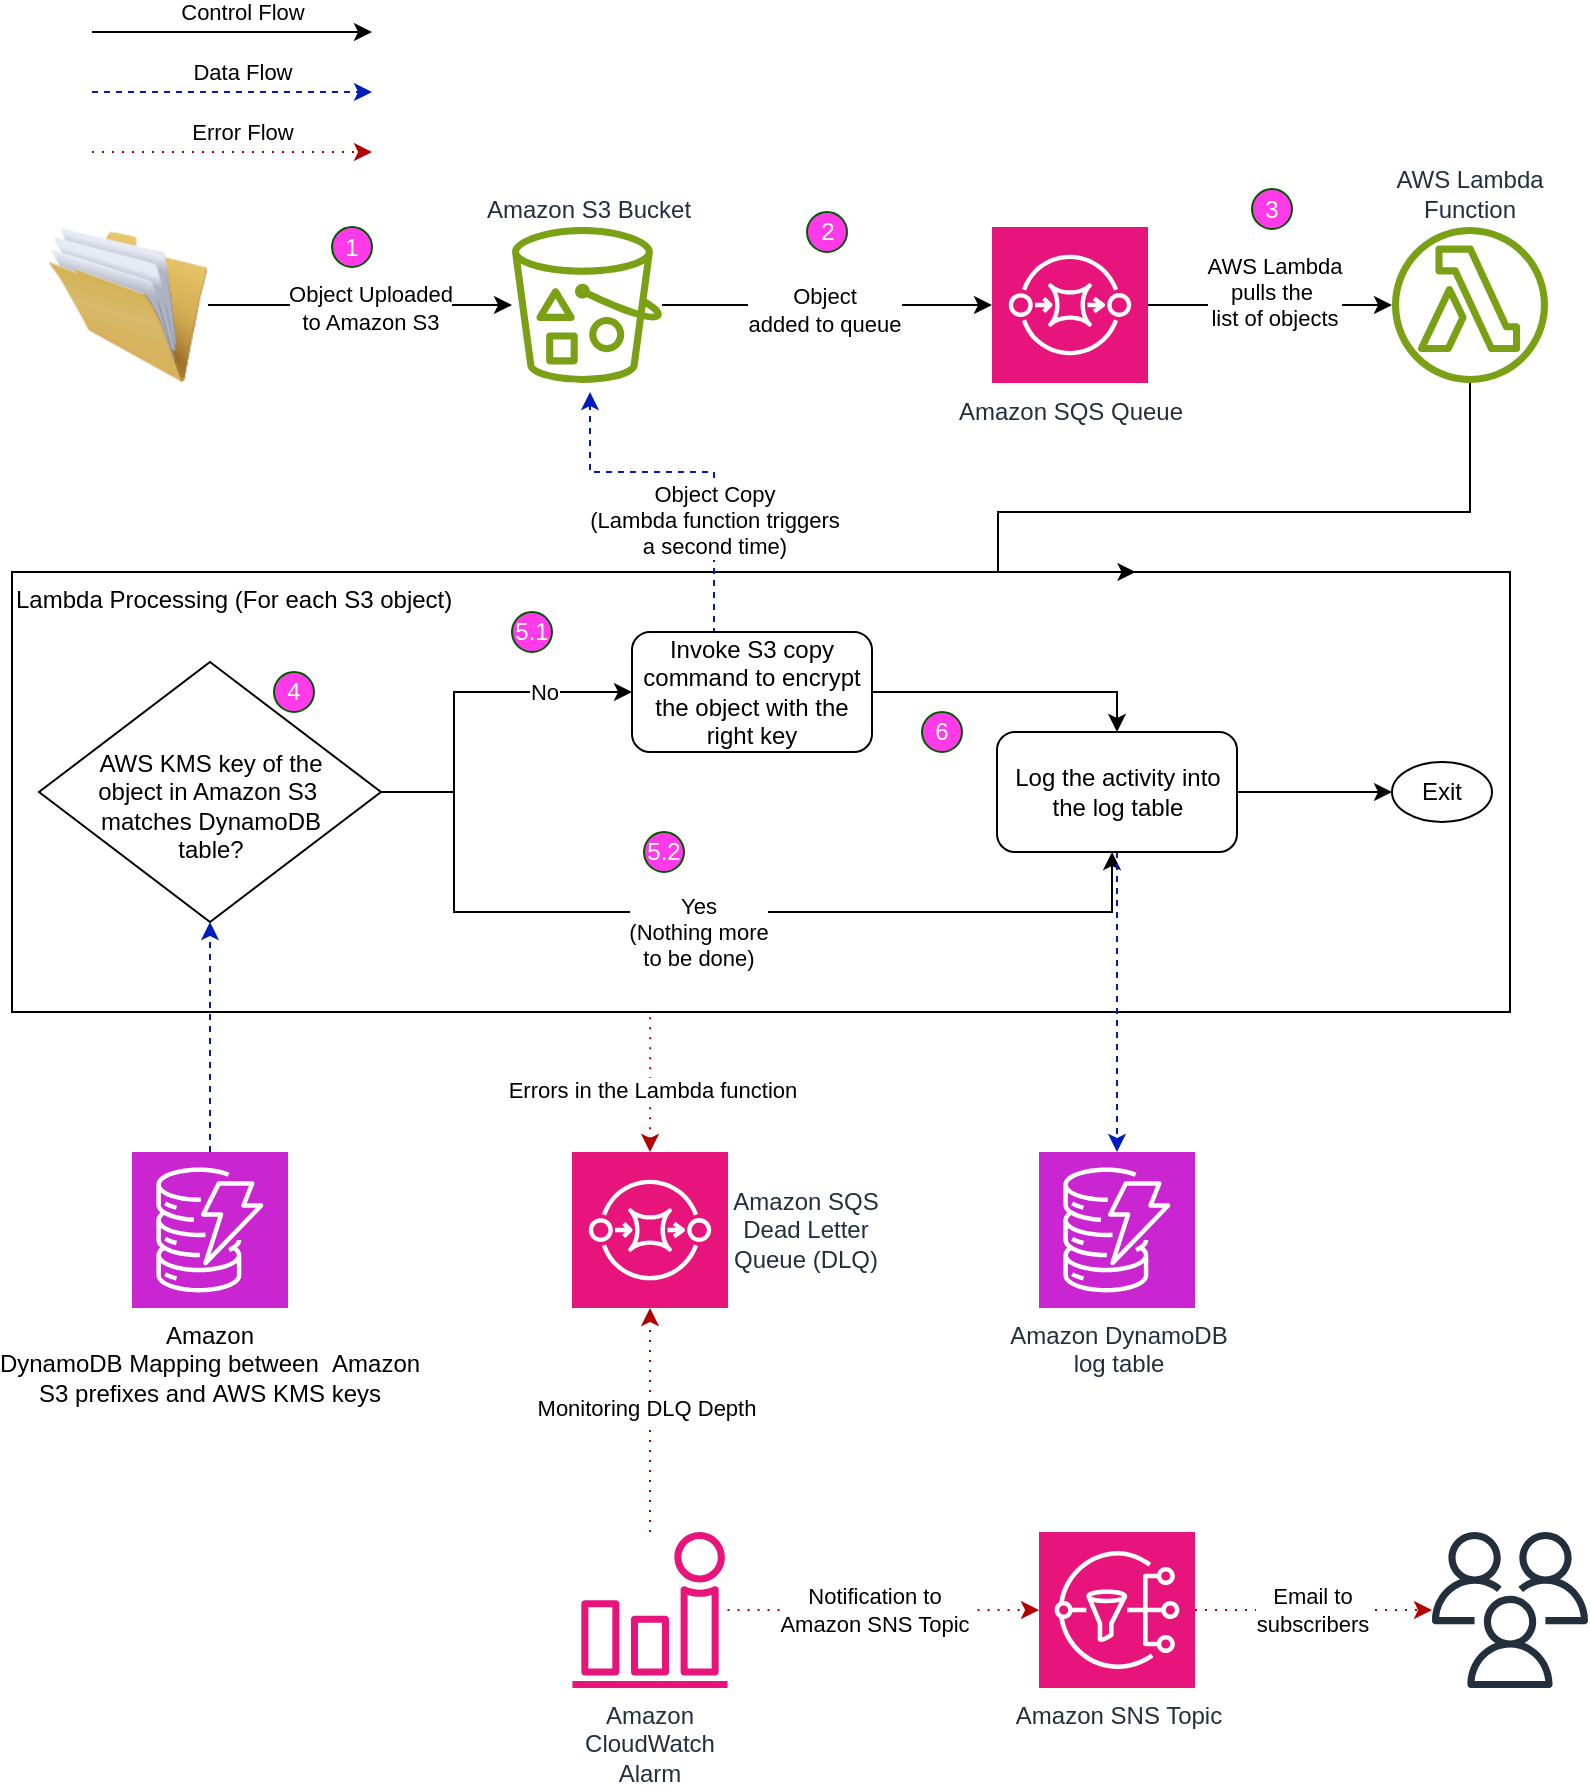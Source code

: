 <mxfile version="21.7.4" type="device">
  <diagram name="Page-1" id="md67o6z-KGEzQmAd9ywH">
    <mxGraphModel dx="954" dy="519" grid="1" gridSize="10" guides="1" tooltips="1" connect="1" arrows="1" fold="1" page="1" pageScale="1" pageWidth="850" pageHeight="1100" math="0" shadow="0">
      <root>
        <mxCell id="0" />
        <mxCell id="1" parent="0" />
        <mxCell id="-wBVPvwHCN07OriVQO4T-7" value="" style="edgeStyle=orthogonalEdgeStyle;rounded=0;orthogonalLoop=1;jettySize=auto;html=1;" parent="1" source="Fao_oVK_3mg0VGX6P_kk-3" target="Fao_oVK_3mg0VGX6P_kk-1" edge="1">
          <mxGeometry relative="1" as="geometry">
            <mxPoint x="517" y="266.5" as="targetPoint" />
            <mxPoint x="358" y="266.5" as="sourcePoint" />
          </mxGeometry>
        </mxCell>
        <mxCell id="-wBVPvwHCN07OriVQO4T-8" value="&lt;div&gt;Object&lt;/div&gt;&lt;div&gt;added to queue&lt;/div&gt;" style="edgeLabel;html=1;align=center;verticalAlign=middle;resizable=0;points=[];" parent="-wBVPvwHCN07OriVQO4T-7" vertex="1" connectable="0">
          <mxGeometry x="-0.216" y="-2" relative="1" as="geometry">
            <mxPoint x="16" as="offset" />
          </mxGeometry>
        </mxCell>
        <mxCell id="-wBVPvwHCN07OriVQO4T-2" value="" style="image;html=1;image=img/lib/clip_art/general/Full_Folder_128x128.png" parent="1" vertex="1">
          <mxGeometry x="48" y="226.5" width="80" height="80" as="geometry" />
        </mxCell>
        <mxCell id="-wBVPvwHCN07OriVQO4T-3" value="" style="endArrow=classic;html=1;rounded=0;exitX=1;exitY=0.5;exitDx=0;exitDy=0;" parent="1" source="-wBVPvwHCN07OriVQO4T-2" target="Fao_oVK_3mg0VGX6P_kk-3" edge="1">
          <mxGeometry width="50" height="50" relative="1" as="geometry">
            <mxPoint x="420" y="297.5" as="sourcePoint" />
            <mxPoint x="280" y="266.5" as="targetPoint" />
          </mxGeometry>
        </mxCell>
        <mxCell id="-wBVPvwHCN07OriVQO4T-4" value="&lt;div&gt;Object Uploaded&lt;/div&gt;&lt;div&gt;to Amazon S3&lt;/div&gt;" style="edgeLabel;html=1;align=center;verticalAlign=middle;resizable=0;points=[];" parent="-wBVPvwHCN07OriVQO4T-3" vertex="1" connectable="0">
          <mxGeometry x="0.06" y="-1" relative="1" as="geometry">
            <mxPoint as="offset" />
          </mxGeometry>
        </mxCell>
        <mxCell id="-wBVPvwHCN07OriVQO4T-22" style="edgeStyle=orthogonalEdgeStyle;rounded=0;orthogonalLoop=1;jettySize=auto;html=1;entryX=0.75;entryY=0;entryDx=0;entryDy=0;" parent="1" source="-wBVPvwHCN07OriVQO4T-9" target="-wBVPvwHCN07OriVQO4T-21" edge="1">
          <mxGeometry relative="1" as="geometry">
            <Array as="points">
              <mxPoint x="759" y="370" />
              <mxPoint x="523" y="370" />
              <mxPoint x="523" y="400" />
            </Array>
          </mxGeometry>
        </mxCell>
        <mxCell id="-wBVPvwHCN07OriVQO4T-9" value="AWS Lambda Function" style="sketch=0;outlineConnect=0;fontColor=#232F3E;gradientColor=none;fillColor=#7AA116;strokeColor=none;dashed=0;verticalLabelPosition=top;verticalAlign=bottom;align=center;html=1;fontSize=12;fontStyle=0;aspect=fixed;pointerEvents=1;shape=mxgraph.aws4.lambda_function;whiteSpace=wrap;labelPosition=center;" parent="1" vertex="1">
          <mxGeometry x="720" y="227.5" width="78" height="78" as="geometry" />
        </mxCell>
        <mxCell id="-wBVPvwHCN07OriVQO4T-12" value="" style="endArrow=classic;html=1;rounded=0;" parent="1" source="Fao_oVK_3mg0VGX6P_kk-1" target="-wBVPvwHCN07OriVQO4T-9" edge="1">
          <mxGeometry width="50" height="50" relative="1" as="geometry">
            <mxPoint x="593.5" y="266.5" as="sourcePoint" />
            <mxPoint x="670" y="260" as="targetPoint" />
          </mxGeometry>
        </mxCell>
        <mxCell id="-wBVPvwHCN07OriVQO4T-13" value="&lt;div&gt;AWS Lambda&lt;/div&gt;&lt;div&gt;pulls the&amp;nbsp;&lt;/div&gt;&lt;div&gt;list of objects&lt;/div&gt;" style="edgeLabel;html=1;align=center;verticalAlign=middle;resizable=0;points=[];" parent="-wBVPvwHCN07OriVQO4T-12" vertex="1" connectable="0">
          <mxGeometry x="0.243" y="2" relative="1" as="geometry">
            <mxPoint x="-13" y="-5" as="offset" />
          </mxGeometry>
        </mxCell>
        <mxCell id="-wBVPvwHCN07OriVQO4T-15" value="1" style="ellipse;whiteSpace=wrap;html=1;aspect=fixed;fillColor=#ff3ae8;strokeColor=#005700;fontColor=#ffffff;" parent="1" vertex="1">
          <mxGeometry x="190" y="227.5" width="20" height="20" as="geometry" />
        </mxCell>
        <mxCell id="A_8lDiOG-Rwr8X170_Jl-8" value="" style="edgeStyle=orthogonalEdgeStyle;rounded=0;orthogonalLoop=1;jettySize=auto;html=1;fillColor=#e51400;strokeColor=#B20000;exitX=0.426;exitY=1.012;exitDx=0;exitDy=0;exitPerimeter=0;dashed=1;dashPattern=1 4;entryX=0.5;entryY=0;entryDx=0;entryDy=0;entryPerimeter=0;" parent="1" source="-wBVPvwHCN07OriVQO4T-21" target="Fao_oVK_3mg0VGX6P_kk-5" edge="1">
          <mxGeometry relative="1" as="geometry">
            <mxPoint x="348.265" y="720" as="targetPoint" />
          </mxGeometry>
        </mxCell>
        <mxCell id="A_8lDiOG-Rwr8X170_Jl-9" value="Errors in the Lambda function" style="edgeLabel;html=1;align=center;verticalAlign=middle;resizable=0;points=[];" parent="A_8lDiOG-Rwr8X170_Jl-8" vertex="1" connectable="0">
          <mxGeometry x="0.074" y="1" relative="1" as="geometry">
            <mxPoint as="offset" />
          </mxGeometry>
        </mxCell>
        <mxCell id="-wBVPvwHCN07OriVQO4T-21" value="Lambda Processing (For each S3 object)" style="rounded=0;whiteSpace=wrap;html=1;align=left;verticalAlign=top;fillColor=none;" parent="1" vertex="1">
          <mxGeometry x="30" y="400" width="749" height="220" as="geometry" />
        </mxCell>
        <mxCell id="-wBVPvwHCN07OriVQO4T-18" value="2" style="ellipse;whiteSpace=wrap;html=1;aspect=fixed;fillColor=#ff3ae8;strokeColor=#005700;fontColor=#ffffff;" parent="1" vertex="1">
          <mxGeometry x="427.5" y="220" width="20" height="20" as="geometry" />
        </mxCell>
        <mxCell id="-wBVPvwHCN07OriVQO4T-19" value="3" style="ellipse;whiteSpace=wrap;html=1;aspect=fixed;fillColor=#ff3ae8;strokeColor=#005700;fontColor=#ffffff;" parent="1" vertex="1">
          <mxGeometry x="650" y="208.5" width="20" height="20" as="geometry" />
        </mxCell>
        <mxCell id="-wBVPvwHCN07OriVQO4T-27" value="" style="edgeStyle=orthogonalEdgeStyle;rounded=0;orthogonalLoop=1;jettySize=auto;html=1;strokeColor=#001DBC;fillColor=#0050ef;dashed=1;" parent="1" source="Fao_oVK_3mg0VGX6P_kk-6" target="-wBVPvwHCN07OriVQO4T-24" edge="1">
          <mxGeometry relative="1" as="geometry">
            <mxPoint x="129" y="666" as="sourcePoint" />
          </mxGeometry>
        </mxCell>
        <mxCell id="-wBVPvwHCN07OriVQO4T-35" value="" style="edgeStyle=orthogonalEdgeStyle;rounded=0;orthogonalLoop=1;jettySize=auto;html=1;" parent="1" source="-wBVPvwHCN07OriVQO4T-24" target="-wBVPvwHCN07OriVQO4T-32" edge="1">
          <mxGeometry relative="1" as="geometry">
            <Array as="points">
              <mxPoint x="251" y="510" />
              <mxPoint x="251" y="570" />
              <mxPoint x="580" y="570" />
            </Array>
            <mxPoint x="580" y="540" as="targetPoint" />
          </mxGeometry>
        </mxCell>
        <mxCell id="-wBVPvwHCN07OriVQO4T-53" value="&lt;div&gt;Yes&lt;/div&gt;&lt;div&gt;(Nothing more&lt;/div&gt;&lt;div&gt;to be done)&lt;br&gt;&lt;/div&gt;" style="edgeLabel;html=1;align=center;verticalAlign=middle;resizable=0;points=[];" parent="-wBVPvwHCN07OriVQO4T-35" vertex="1" connectable="0">
          <mxGeometry x="-0.444" y="2" relative="1" as="geometry">
            <mxPoint x="92" y="12" as="offset" />
          </mxGeometry>
        </mxCell>
        <mxCell id="-wBVPvwHCN07OriVQO4T-37" value="" style="edgeStyle=orthogonalEdgeStyle;rounded=0;orthogonalLoop=1;jettySize=auto;html=1;" parent="1" source="-wBVPvwHCN07OriVQO4T-24" target="-wBVPvwHCN07OriVQO4T-38" edge="1">
          <mxGeometry relative="1" as="geometry">
            <mxPoint x="293" y="460" as="targetPoint" />
            <Array as="points">
              <mxPoint x="251" y="510" />
              <mxPoint x="251" y="460" />
            </Array>
          </mxGeometry>
        </mxCell>
        <mxCell id="-wBVPvwHCN07OriVQO4T-52" value="No" style="edgeLabel;html=1;align=center;verticalAlign=middle;resizable=0;points=[];" parent="-wBVPvwHCN07OriVQO4T-37" vertex="1" connectable="0">
          <mxGeometry x="0.145" y="-2" relative="1" as="geometry">
            <mxPoint x="31" y="-2" as="offset" />
          </mxGeometry>
        </mxCell>
        <mxCell id="-wBVPvwHCN07OriVQO4T-24" value="&lt;div&gt;&lt;br&gt;&lt;/div&gt;&lt;div&gt;AWS KMS key of the&lt;/div&gt;&lt;div&gt;object in Amazon S3&amp;nbsp;&lt;/div&gt;&lt;div&gt;matches DynamoDB&lt;/div&gt;&lt;div&gt;table?&lt;/div&gt;" style="rhombus;whiteSpace=wrap;html=1;" parent="1" vertex="1">
          <mxGeometry x="43.5" y="445" width="171" height="130" as="geometry" />
        </mxCell>
        <mxCell id="-wBVPvwHCN07OriVQO4T-47" value="" style="edgeStyle=orthogonalEdgeStyle;rounded=0;orthogonalLoop=1;jettySize=auto;html=1;strokeColor=#001DBC;fillColor=#0050ef;entryX=0.5;entryY=0;entryDx=0;entryDy=0;entryPerimeter=0;dashed=1;" parent="1" source="-wBVPvwHCN07OriVQO4T-32" target="Fao_oVK_3mg0VGX6P_kk-4" edge="1">
          <mxGeometry relative="1" as="geometry">
            <mxPoint x="582.5" y="690" as="targetPoint" />
          </mxGeometry>
        </mxCell>
        <mxCell id="-wBVPvwHCN07OriVQO4T-32" value="&lt;div&gt;Log the activity into the log table&lt;/div&gt;" style="rounded=1;whiteSpace=wrap;html=1;" parent="1" vertex="1">
          <mxGeometry x="522.5" y="480" width="120" height="60" as="geometry" />
        </mxCell>
        <mxCell id="-wBVPvwHCN07OriVQO4T-44" value="" style="edgeStyle=orthogonalEdgeStyle;rounded=0;orthogonalLoop=1;jettySize=auto;html=1;entryX=0.5;entryY=0;entryDx=0;entryDy=0;" parent="1" source="-wBVPvwHCN07OriVQO4T-38" target="-wBVPvwHCN07OriVQO4T-32" edge="1">
          <mxGeometry relative="1" as="geometry">
            <mxPoint x="493" y="460" as="targetPoint" />
          </mxGeometry>
        </mxCell>
        <mxCell id="-wBVPvwHCN07OriVQO4T-50" value="" style="edgeStyle=orthogonalEdgeStyle;rounded=0;orthogonalLoop=1;jettySize=auto;html=1;exitX=0.5;exitY=0;exitDx=0;exitDy=0;strokeColor=#001DBC;fillColor=#0050ef;dashed=1;" parent="1" source="-wBVPvwHCN07OriVQO4T-38" edge="1">
          <mxGeometry relative="1" as="geometry">
            <mxPoint x="319" y="310" as="targetPoint" />
            <Array as="points">
              <mxPoint x="381" y="350" />
              <mxPoint x="319" y="350" />
            </Array>
          </mxGeometry>
        </mxCell>
        <mxCell id="-wBVPvwHCN07OriVQO4T-51" value="&lt;div&gt;Object Copy&lt;/div&gt;&lt;div&gt;(Lambda function triggers&lt;/div&gt;&lt;div&gt;a second time)&lt;/div&gt;" style="edgeLabel;html=1;align=center;verticalAlign=middle;resizable=0;points=[];" parent="-wBVPvwHCN07OriVQO4T-50" vertex="1" connectable="0">
          <mxGeometry x="-0.421" y="-2" relative="1" as="geometry">
            <mxPoint x="-2" y="-17" as="offset" />
          </mxGeometry>
        </mxCell>
        <mxCell id="-wBVPvwHCN07OriVQO4T-38" value="Invoke S3 copy command to encrypt the object with the right key" style="rounded=1;whiteSpace=wrap;html=1;" parent="1" vertex="1">
          <mxGeometry x="340" y="430" width="120" height="60" as="geometry" />
        </mxCell>
        <mxCell id="-wBVPvwHCN07OriVQO4T-39" value="4" style="ellipse;whiteSpace=wrap;html=1;aspect=fixed;fillColor=#ff3ae8;strokeColor=#005700;fontColor=#ffffff;" parent="1" vertex="1">
          <mxGeometry x="161" y="450" width="20" height="20" as="geometry" />
        </mxCell>
        <mxCell id="-wBVPvwHCN07OriVQO4T-40" value="5.1" style="ellipse;whiteSpace=wrap;html=1;aspect=fixed;fillColor=#ff3ae8;strokeColor=#005700;fontColor=#ffffff;" parent="1" vertex="1">
          <mxGeometry x="280" y="420" width="20" height="20" as="geometry" />
        </mxCell>
        <mxCell id="-wBVPvwHCN07OriVQO4T-42" value="5.2" style="ellipse;whiteSpace=wrap;html=1;aspect=fixed;fillColor=#ff3ae8;strokeColor=#005700;fontColor=#ffffff;" parent="1" vertex="1">
          <mxGeometry x="346" y="530" width="20" height="20" as="geometry" />
        </mxCell>
        <mxCell id="-wBVPvwHCN07OriVQO4T-49" value="6" style="ellipse;whiteSpace=wrap;html=1;aspect=fixed;fillColor=#ff3ae8;strokeColor=#005700;fontColor=#ffffff;" parent="1" vertex="1">
          <mxGeometry x="485" y="470" width="20" height="20" as="geometry" />
        </mxCell>
        <mxCell id="h_5dXG6NQXzy11Per7Oq-6" value="Exit" style="ellipse;whiteSpace=wrap;html=1;" parent="1" vertex="1">
          <mxGeometry x="720" y="495" width="50" height="30" as="geometry" />
        </mxCell>
        <mxCell id="h_5dXG6NQXzy11Per7Oq-8" value="" style="edgeStyle=orthogonalEdgeStyle;rounded=0;orthogonalLoop=1;jettySize=auto;html=1;entryX=0;entryY=0.5;entryDx=0;entryDy=0;" parent="1" source="-wBVPvwHCN07OriVQO4T-32" target="h_5dXG6NQXzy11Per7Oq-6" edge="1">
          <mxGeometry relative="1" as="geometry">
            <mxPoint x="783" y="505" as="targetPoint" />
            <mxPoint x="734" y="570" as="sourcePoint" />
          </mxGeometry>
        </mxCell>
        <mxCell id="A_8lDiOG-Rwr8X170_Jl-17" value="" style="edgeStyle=orthogonalEdgeStyle;rounded=0;orthogonalLoop=1;jettySize=auto;html=1;fillColor=#e51400;strokeColor=#B20000;dashed=1;dashPattern=1 4;" parent="1" source="A_8lDiOG-Rwr8X170_Jl-1" target="A_8lDiOG-Rwr8X170_Jl-19" edge="1">
          <mxGeometry relative="1" as="geometry" />
        </mxCell>
        <mxCell id="A_8lDiOG-Rwr8X170_Jl-18" value="&lt;div&gt;Email to&lt;/div&gt;&lt;div&gt;subscribers&lt;/div&gt;" style="edgeLabel;html=1;align=center;verticalAlign=middle;resizable=0;points=[];" parent="A_8lDiOG-Rwr8X170_Jl-17" vertex="1" connectable="0">
          <mxGeometry x="-0.015" relative="1" as="geometry">
            <mxPoint as="offset" />
          </mxGeometry>
        </mxCell>
        <mxCell id="A_8lDiOG-Rwr8X170_Jl-1" value="Amazon SNS Topic" style="sketch=0;points=[[0,0,0],[0.25,0,0],[0.5,0,0],[0.75,0,0],[1,0,0],[0,1,0],[0.25,1,0],[0.5,1,0],[0.75,1,0],[1,1,0],[0,0.25,0],[0,0.5,0],[0,0.75,0],[1,0.25,0],[1,0.5,0],[1,0.75,0]];outlineConnect=0;fontColor=#232F3E;fillColor=#E7157B;strokeColor=#ffffff;dashed=0;verticalLabelPosition=bottom;verticalAlign=top;align=center;html=1;fontSize=12;fontStyle=0;aspect=fixed;shape=mxgraph.aws4.resourceIcon;resIcon=mxgraph.aws4.sns;" parent="1" vertex="1">
          <mxGeometry x="543.5" y="880" width="78" height="78" as="geometry" />
        </mxCell>
        <mxCell id="A_8lDiOG-Rwr8X170_Jl-13" value="" style="edgeStyle=orthogonalEdgeStyle;rounded=0;orthogonalLoop=1;jettySize=auto;html=1;fillColor=#e51400;strokeColor=#B20000;dashed=1;dashPattern=1 4;" parent="1" source="A_8lDiOG-Rwr8X170_Jl-11" target="A_8lDiOG-Rwr8X170_Jl-1" edge="1">
          <mxGeometry relative="1" as="geometry" />
        </mxCell>
        <mxCell id="A_8lDiOG-Rwr8X170_Jl-14" value="&lt;div&gt;Notification to&lt;/div&gt;&lt;div&gt;Amazon SNS Topic&lt;/div&gt;" style="edgeLabel;html=1;align=center;verticalAlign=middle;resizable=0;points=[];" parent="A_8lDiOG-Rwr8X170_Jl-13" vertex="1" connectable="0">
          <mxGeometry x="0.198" y="-2" relative="1" as="geometry">
            <mxPoint x="-21" y="-2" as="offset" />
          </mxGeometry>
        </mxCell>
        <mxCell id="A_8lDiOG-Rwr8X170_Jl-11" value="&lt;div&gt;Amazon CloudWatch Alarm&lt;/div&gt;" style="sketch=0;outlineConnect=0;fontColor=#232F3E;gradientColor=none;fillColor=#E7157B;strokeColor=none;dashed=0;verticalLabelPosition=bottom;verticalAlign=top;align=center;html=1;fontSize=12;fontStyle=0;aspect=fixed;pointerEvents=1;shape=mxgraph.aws4.alarm;whiteSpace=wrap;" parent="1" vertex="1">
          <mxGeometry x="310" y="880" width="78" height="78" as="geometry" />
        </mxCell>
        <mxCell id="A_8lDiOG-Rwr8X170_Jl-19" value="" style="sketch=0;outlineConnect=0;fontColor=#232F3E;gradientColor=none;fillColor=#232F3D;strokeColor=none;dashed=0;verticalLabelPosition=bottom;verticalAlign=top;align=center;html=1;fontSize=12;fontStyle=0;aspect=fixed;pointerEvents=1;shape=mxgraph.aws4.users;" parent="1" vertex="1">
          <mxGeometry x="740" y="880" width="78" height="78" as="geometry" />
        </mxCell>
        <mxCell id="A_8lDiOG-Rwr8X170_Jl-22" value="" style="edgeStyle=orthogonalEdgeStyle;rounded=0;orthogonalLoop=1;jettySize=auto;html=1;" parent="1" edge="1">
          <mxGeometry relative="1" as="geometry">
            <mxPoint x="210" y="130" as="targetPoint" />
            <mxPoint x="70" y="130" as="sourcePoint" />
          </mxGeometry>
        </mxCell>
        <mxCell id="A_8lDiOG-Rwr8X170_Jl-23" value="&lt;div&gt;Control Flow&lt;/div&gt;" style="edgeLabel;html=1;align=center;verticalAlign=middle;resizable=0;points=[];" parent="A_8lDiOG-Rwr8X170_Jl-22" vertex="1" connectable="0">
          <mxGeometry x="-0.216" y="-2" relative="1" as="geometry">
            <mxPoint x="20" y="-12" as="offset" />
          </mxGeometry>
        </mxCell>
        <mxCell id="A_8lDiOG-Rwr8X170_Jl-24" value="" style="edgeStyle=orthogonalEdgeStyle;rounded=0;orthogonalLoop=1;jettySize=auto;html=1;strokeColor=#001DBC;fillColor=#0050ef;strokeWidth=1;dashed=1;" parent="1" edge="1">
          <mxGeometry relative="1" as="geometry">
            <mxPoint x="210" y="160" as="targetPoint" />
            <mxPoint x="70" y="160" as="sourcePoint" />
          </mxGeometry>
        </mxCell>
        <mxCell id="A_8lDiOG-Rwr8X170_Jl-25" value="&lt;div&gt;Data Flow&lt;/div&gt;" style="edgeLabel;html=1;align=center;verticalAlign=middle;resizable=0;points=[];" parent="A_8lDiOG-Rwr8X170_Jl-24" vertex="1" connectable="0">
          <mxGeometry x="-0.216" y="-2" relative="1" as="geometry">
            <mxPoint x="20" y="-12" as="offset" />
          </mxGeometry>
        </mxCell>
        <mxCell id="A_8lDiOG-Rwr8X170_Jl-26" value="" style="edgeStyle=orthogonalEdgeStyle;rounded=0;orthogonalLoop=1;jettySize=auto;html=1;strokeColor=#B20000;fillColor=#e51400;dashed=1;dashPattern=1 4;" parent="1" edge="1">
          <mxGeometry relative="1" as="geometry">
            <mxPoint x="210" y="190" as="targetPoint" />
            <mxPoint x="70" y="190" as="sourcePoint" />
          </mxGeometry>
        </mxCell>
        <mxCell id="A_8lDiOG-Rwr8X170_Jl-27" value="Error Flow" style="edgeLabel;html=1;align=center;verticalAlign=middle;resizable=0;points=[];" parent="A_8lDiOG-Rwr8X170_Jl-26" vertex="1" connectable="0">
          <mxGeometry x="-0.216" y="-2" relative="1" as="geometry">
            <mxPoint x="20" y="-12" as="offset" />
          </mxGeometry>
        </mxCell>
        <mxCell id="Fao_oVK_3mg0VGX6P_kk-1" value="Amazon SQS Queue" style="sketch=0;points=[[0,0,0],[0.25,0,0],[0.5,0,0],[0.75,0,0],[1,0,0],[0,1,0],[0.25,1,0],[0.5,1,0],[0.75,1,0],[1,1,0],[0,0.25,0],[0,0.5,0],[0,0.75,0],[1,0.25,0],[1,0.5,0],[1,0.75,0]];outlineConnect=0;fontColor=#232F3E;fillColor=#E7157B;strokeColor=#ffffff;dashed=0;verticalLabelPosition=bottom;verticalAlign=top;align=center;html=1;fontSize=12;fontStyle=0;aspect=fixed;shape=mxgraph.aws4.resourceIcon;resIcon=mxgraph.aws4.sqs;" parent="1" vertex="1">
          <mxGeometry x="520" y="227.5" width="78" height="78" as="geometry" />
        </mxCell>
        <mxCell id="Fao_oVK_3mg0VGX6P_kk-3" value="Amazon S3 Bucket" style="sketch=0;outlineConnect=0;fontColor=#232F3E;gradientColor=none;fillColor=#7AA116;strokeColor=none;dashed=0;verticalLabelPosition=top;verticalAlign=bottom;align=center;html=1;fontSize=12;fontStyle=0;aspect=fixed;pointerEvents=1;shape=mxgraph.aws4.bucket_with_objects;labelPosition=center;" parent="1" vertex="1">
          <mxGeometry x="280" y="227.5" width="75" height="78" as="geometry" />
        </mxCell>
        <mxCell id="Fao_oVK_3mg0VGX6P_kk-4" value="Amazon DynamoDB&lt;br&gt;log table" style="sketch=0;points=[[0,0,0],[0.25,0,0],[0.5,0,0],[0.75,0,0],[1,0,0],[0,1,0],[0.25,1,0],[0.5,1,0],[0.75,1,0],[1,1,0],[0,0.25,0],[0,0.5,0],[0,0.75,0],[1,0.25,0],[1,0.5,0],[1,0.75,0]];outlineConnect=0;fontColor=#232F3E;fillColor=#C925D1;strokeColor=#ffffff;dashed=0;verticalLabelPosition=bottom;verticalAlign=top;align=center;html=1;fontSize=12;fontStyle=0;aspect=fixed;shape=mxgraph.aws4.resourceIcon;resIcon=mxgraph.aws4.dynamodb;" parent="1" vertex="1">
          <mxGeometry x="543.5" y="690" width="78" height="78" as="geometry" />
        </mxCell>
        <mxCell id="Fao_oVK_3mg0VGX6P_kk-5" value="Amazon SQS Dead Letter Queue (DLQ)" style="sketch=0;points=[[0,0,0],[0.25,0,0],[0.5,0,0],[0.75,0,0],[1,0,0],[0,1,0],[0.25,1,0],[0.5,1,0],[0.75,1,0],[1,1,0],[0,0.25,0],[0,0.5,0],[0,0.75,0],[1,0.25,0],[1,0.5,0],[1,0.75,0]];outlineConnect=0;fontColor=#232F3E;fillColor=#E7157B;strokeColor=#ffffff;dashed=0;verticalLabelPosition=middle;verticalAlign=middle;align=center;html=1;fontSize=12;fontStyle=0;aspect=fixed;shape=mxgraph.aws4.resourceIcon;resIcon=mxgraph.aws4.sqs;whiteSpace=wrap;labelPosition=right;" parent="1" vertex="1">
          <mxGeometry x="310" y="690" width="78" height="78" as="geometry" />
        </mxCell>
        <mxCell id="Fao_oVK_3mg0VGX6P_kk-6" value="&lt;div style=&quot;border-color: var(--border-color); color: rgb(0, 0, 0);&quot;&gt;Amazon DynamoDB&amp;nbsp;&lt;span style=&quot;background-color: initial;&quot;&gt;Mapping&amp;nbsp;&lt;/span&gt;&lt;span style=&quot;background-color: initial;&quot;&gt;between&amp;nbsp;&amp;nbsp;&lt;/span&gt;&lt;span style=&quot;background-color: initial;&quot;&gt;Amazon S3&amp;nbsp;&lt;/span&gt;&lt;span style=&quot;background-color: initial;&quot;&gt;prefixes and&amp;nbsp;&lt;/span&gt;&lt;span style=&quot;background-color: initial;&quot;&gt;AWS KMS&amp;nbsp;&lt;/span&gt;&lt;span style=&quot;background-color: initial;&quot;&gt;keys&lt;/span&gt;&lt;/div&gt;" style="sketch=0;points=[[0,0,0],[0.25,0,0],[0.5,0,0],[0.75,0,0],[1,0,0],[0,1,0],[0.25,1,0],[0.5,1,0],[0.75,1,0],[1,1,0],[0,0.25,0],[0,0.5,0],[0,0.75,0],[1,0.25,0],[1,0.5,0],[1,0.75,0]];outlineConnect=0;fontColor=#232F3E;fillColor=#C925D1;strokeColor=#ffffff;dashed=0;verticalLabelPosition=bottom;verticalAlign=top;align=center;html=1;fontSize=12;fontStyle=0;aspect=fixed;shape=mxgraph.aws4.resourceIcon;resIcon=mxgraph.aws4.dynamodb;whiteSpace=wrap;" parent="1" vertex="1">
          <mxGeometry x="90" y="690" width="78" height="78" as="geometry" />
        </mxCell>
        <mxCell id="Fao_oVK_3mg0VGX6P_kk-9" value="" style="edgeStyle=orthogonalEdgeStyle;rounded=0;orthogonalLoop=1;jettySize=auto;html=1;fillColor=#e51400;strokeColor=#B20000;dashed=1;dashPattern=1 4;" parent="1" source="A_8lDiOG-Rwr8X170_Jl-11" target="Fao_oVK_3mg0VGX6P_kk-5" edge="1">
          <mxGeometry relative="1" as="geometry">
            <mxPoint x="554" y="929" as="sourcePoint" />
            <mxPoint x="398" y="929" as="targetPoint" />
          </mxGeometry>
        </mxCell>
        <mxCell id="Fao_oVK_3mg0VGX6P_kk-13" value="Monitoring DLQ Depth" style="edgeLabel;html=1;align=center;verticalAlign=middle;resizable=0;points=[];" parent="Fao_oVK_3mg0VGX6P_kk-9" vertex="1" connectable="0">
          <mxGeometry x="0.112" y="2" relative="1" as="geometry">
            <mxPoint as="offset" />
          </mxGeometry>
        </mxCell>
      </root>
    </mxGraphModel>
  </diagram>
</mxfile>
